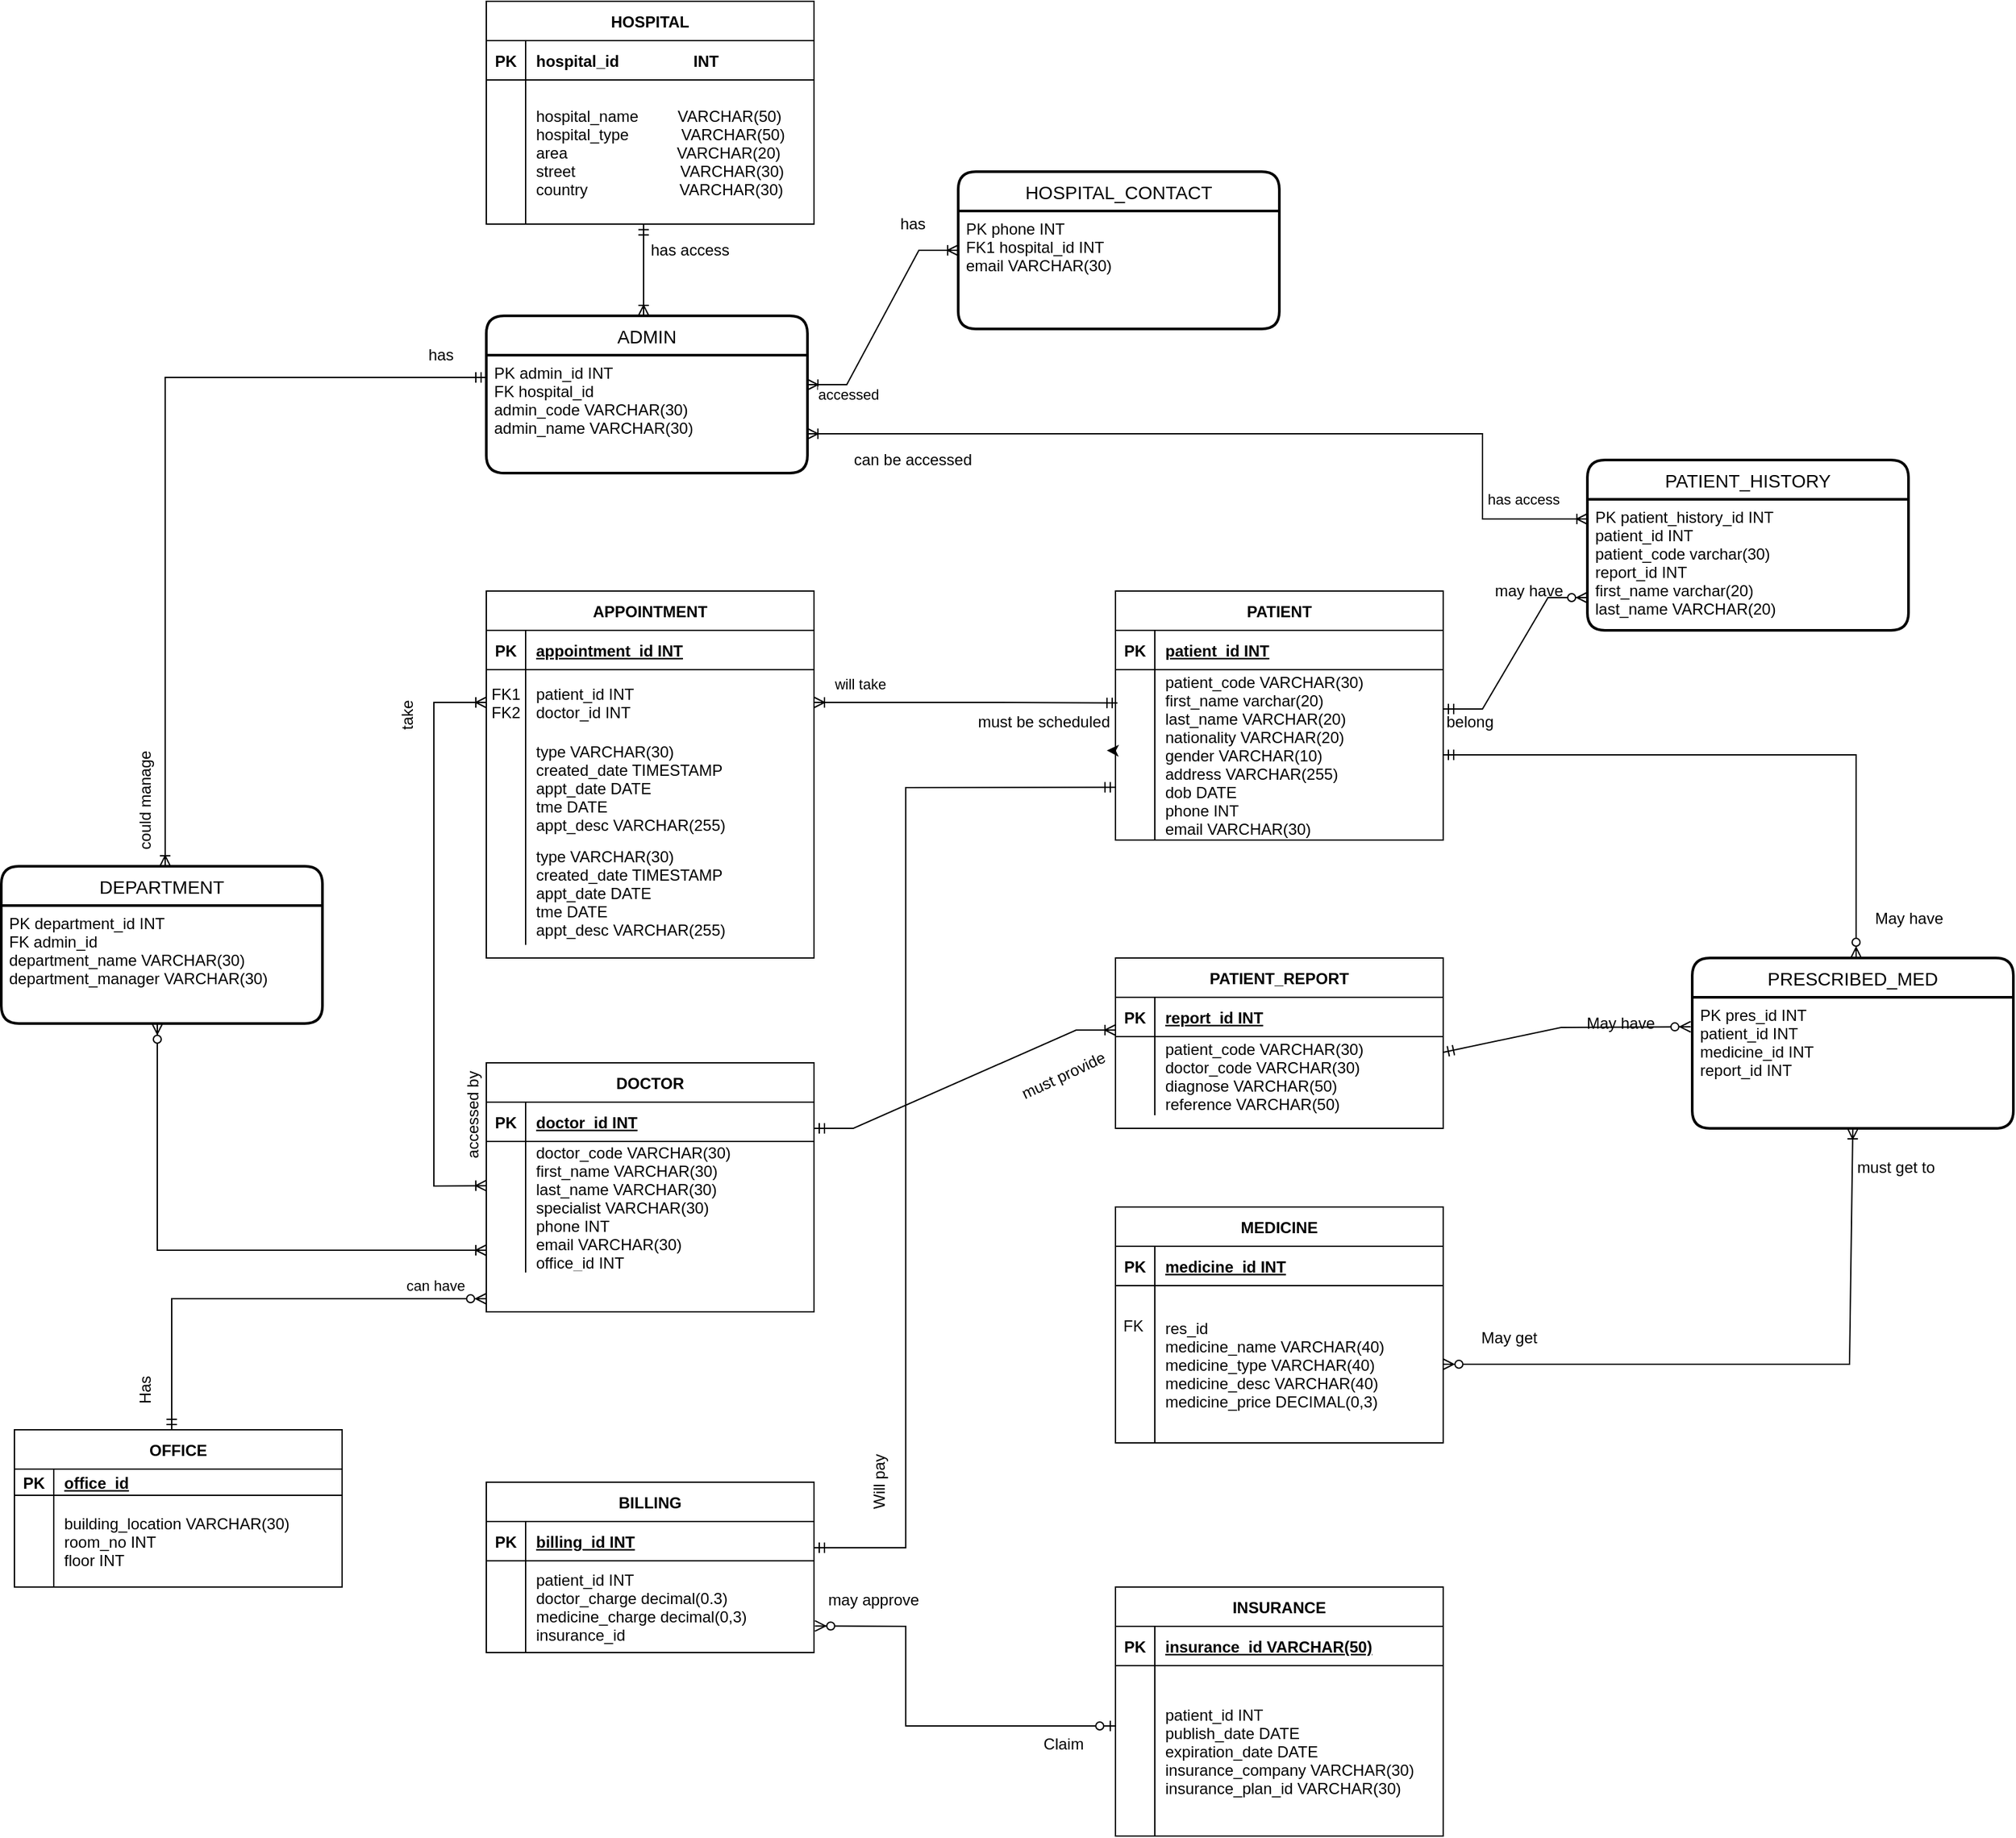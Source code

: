 <mxfile version="16.6.2" type="device"><diagram id="R2lEEEUBdFMjLlhIrx00" name="Page-1"><mxGraphModel dx="1796" dy="1746" grid="1" gridSize="10" guides="1" tooltips="1" connect="1" arrows="1" fold="1" page="1" pageScale="1" pageWidth="850" pageHeight="1100" math="0" shadow="0" extFonts="Permanent Marker^https://fonts.googleapis.com/css?family=Permanent+Marker"><root><mxCell id="0"/><mxCell id="1" parent="0"/><mxCell id="C-vyLk0tnHw3VtMMgP7b-13" value="APPOINTMENT" style="shape=table;startSize=30;container=1;collapsible=1;childLayout=tableLayout;fixedRows=1;rowLines=0;fontStyle=1;align=center;resizeLast=1;" parent="1" vertex="1"><mxGeometry y="280" width="250" height="280" as="geometry"/></mxCell><mxCell id="C-vyLk0tnHw3VtMMgP7b-14" value="" style="shape=partialRectangle;collapsible=0;dropTarget=0;pointerEvents=0;fillColor=none;points=[[0,0.5],[1,0.5]];portConstraint=eastwest;top=0;left=0;right=0;bottom=1;" parent="C-vyLk0tnHw3VtMMgP7b-13" vertex="1"><mxGeometry y="30" width="250" height="30" as="geometry"/></mxCell><mxCell id="C-vyLk0tnHw3VtMMgP7b-15" value="PK" style="shape=partialRectangle;overflow=hidden;connectable=0;fillColor=none;top=0;left=0;bottom=0;right=0;fontStyle=1;" parent="C-vyLk0tnHw3VtMMgP7b-14" vertex="1"><mxGeometry width="30" height="30" as="geometry"><mxRectangle width="30" height="30" as="alternateBounds"/></mxGeometry></mxCell><mxCell id="C-vyLk0tnHw3VtMMgP7b-16" value="appointment_id INT" style="shape=partialRectangle;overflow=hidden;connectable=0;fillColor=none;top=0;left=0;bottom=0;right=0;align=left;spacingLeft=6;fontStyle=5;" parent="C-vyLk0tnHw3VtMMgP7b-14" vertex="1"><mxGeometry x="30" width="220" height="30" as="geometry"><mxRectangle width="220" height="30" as="alternateBounds"/></mxGeometry></mxCell><mxCell id="C-vyLk0tnHw3VtMMgP7b-17" value="" style="shape=partialRectangle;collapsible=0;dropTarget=0;pointerEvents=0;fillColor=none;points=[[0,0.5],[1,0.5]];portConstraint=eastwest;top=0;left=0;right=0;bottom=0;" parent="C-vyLk0tnHw3VtMMgP7b-13" vertex="1"><mxGeometry y="60" width="250" height="50" as="geometry"/></mxCell><mxCell id="C-vyLk0tnHw3VtMMgP7b-18" value="FK1&#10;FK2" style="shape=partialRectangle;overflow=hidden;connectable=0;fillColor=none;top=0;left=0;bottom=0;right=0;" parent="C-vyLk0tnHw3VtMMgP7b-17" vertex="1"><mxGeometry width="30" height="50" as="geometry"><mxRectangle width="30" height="50" as="alternateBounds"/></mxGeometry></mxCell><mxCell id="C-vyLk0tnHw3VtMMgP7b-19" value="patient_id INT&#10;doctor_id INT" style="shape=partialRectangle;overflow=hidden;connectable=0;fillColor=none;top=0;left=0;bottom=0;right=0;align=left;spacingLeft=6;" parent="C-vyLk0tnHw3VtMMgP7b-17" vertex="1"><mxGeometry x="30" width="220" height="50" as="geometry"><mxRectangle width="220" height="50" as="alternateBounds"/></mxGeometry></mxCell><mxCell id="HXimytTejtIpYlE1Ypdi-77" value="" style="shape=partialRectangle;collapsible=0;dropTarget=0;pointerEvents=0;fillColor=none;points=[[0,0.5],[1,0.5]];portConstraint=eastwest;top=0;left=0;right=0;bottom=0;" parent="C-vyLk0tnHw3VtMMgP7b-13" vertex="1"><mxGeometry y="110" width="250" height="80" as="geometry"/></mxCell><mxCell id="HXimytTejtIpYlE1Ypdi-78" value="" style="shape=partialRectangle;overflow=hidden;connectable=0;fillColor=none;top=0;left=0;bottom=0;right=0;" parent="HXimytTejtIpYlE1Ypdi-77" vertex="1"><mxGeometry width="30" height="80" as="geometry"><mxRectangle width="30" height="80" as="alternateBounds"/></mxGeometry></mxCell><mxCell id="HXimytTejtIpYlE1Ypdi-79" value="type VARCHAR(30)&#10;created_date TIMESTAMP&#10;appt_date DATE&#10;tme DATE&#10;appt_desc VARCHAR(255)" style="shape=partialRectangle;overflow=hidden;connectable=0;fillColor=none;top=0;left=0;bottom=0;right=0;align=left;spacingLeft=6;" parent="HXimytTejtIpYlE1Ypdi-77" vertex="1"><mxGeometry x="30" width="220" height="80" as="geometry"><mxRectangle width="220" height="80" as="alternateBounds"/></mxGeometry></mxCell><mxCell id="C-vyLk0tnHw3VtMMgP7b-20" value="" style="shape=partialRectangle;collapsible=0;dropTarget=0;pointerEvents=0;fillColor=none;points=[[0,0.5],[1,0.5]];portConstraint=eastwest;top=0;left=0;right=0;bottom=0;" parent="C-vyLk0tnHw3VtMMgP7b-13" vertex="1"><mxGeometry y="190" width="250" height="80" as="geometry"/></mxCell><mxCell id="C-vyLk0tnHw3VtMMgP7b-21" value="" style="shape=partialRectangle;overflow=hidden;connectable=0;fillColor=none;top=0;left=0;bottom=0;right=0;" parent="C-vyLk0tnHw3VtMMgP7b-20" vertex="1"><mxGeometry width="30" height="80" as="geometry"><mxRectangle width="30" height="80" as="alternateBounds"/></mxGeometry></mxCell><mxCell id="C-vyLk0tnHw3VtMMgP7b-22" value="type VARCHAR(30)&#10;created_date TIMESTAMP&#10;appt_date DATE&#10;tme DATE&#10;appt_desc VARCHAR(255)" style="shape=partialRectangle;overflow=hidden;connectable=0;fillColor=none;top=0;left=0;bottom=0;right=0;align=left;spacingLeft=6;" parent="C-vyLk0tnHw3VtMMgP7b-20" vertex="1"><mxGeometry x="30" width="220" height="80" as="geometry"><mxRectangle width="220" height="80" as="alternateBounds"/></mxGeometry></mxCell><mxCell id="C-vyLk0tnHw3VtMMgP7b-23" value="HOSPITAL" style="shape=table;startSize=30;container=1;collapsible=1;childLayout=tableLayout;fixedRows=1;rowLines=0;fontStyle=1;align=center;resizeLast=1;" parent="1" vertex="1"><mxGeometry y="-170" width="250" height="170" as="geometry"/></mxCell><mxCell id="C-vyLk0tnHw3VtMMgP7b-24" value="" style="shape=partialRectangle;collapsible=0;dropTarget=0;pointerEvents=0;fillColor=none;points=[[0,0.5],[1,0.5]];portConstraint=eastwest;top=0;left=0;right=0;bottom=1;" parent="C-vyLk0tnHw3VtMMgP7b-23" vertex="1"><mxGeometry y="30" width="250" height="30" as="geometry"/></mxCell><mxCell id="C-vyLk0tnHw3VtMMgP7b-25" value="PK" style="shape=partialRectangle;overflow=hidden;connectable=0;fillColor=none;top=0;left=0;bottom=0;right=0;fontStyle=1;" parent="C-vyLk0tnHw3VtMMgP7b-24" vertex="1"><mxGeometry width="30" height="30" as="geometry"><mxRectangle width="30" height="30" as="alternateBounds"/></mxGeometry></mxCell><mxCell id="C-vyLk0tnHw3VtMMgP7b-26" value="hospital_id                 INT " style="shape=partialRectangle;overflow=hidden;connectable=0;fillColor=none;top=0;left=0;bottom=0;right=0;align=left;spacingLeft=6;fontStyle=1;" parent="C-vyLk0tnHw3VtMMgP7b-24" vertex="1"><mxGeometry x="30" width="220" height="30" as="geometry"><mxRectangle width="220" height="30" as="alternateBounds"/></mxGeometry></mxCell><mxCell id="C-vyLk0tnHw3VtMMgP7b-27" value="" style="shape=partialRectangle;collapsible=0;dropTarget=0;pointerEvents=0;fillColor=none;points=[[0,0.5],[1,0.5]];portConstraint=eastwest;top=0;left=0;right=0;bottom=0;" parent="C-vyLk0tnHw3VtMMgP7b-23" vertex="1"><mxGeometry y="60" width="250" height="110" as="geometry"/></mxCell><mxCell id="C-vyLk0tnHw3VtMMgP7b-28" value="" style="shape=partialRectangle;overflow=hidden;connectable=0;fillColor=none;top=0;left=0;bottom=0;right=0;" parent="C-vyLk0tnHw3VtMMgP7b-27" vertex="1"><mxGeometry width="30" height="110" as="geometry"><mxRectangle width="30" height="110" as="alternateBounds"/></mxGeometry></mxCell><mxCell id="C-vyLk0tnHw3VtMMgP7b-29" value="hospital_name         VARCHAR(50)&#10;hospital_type            VARCHAR(50)&#10;area                         VARCHAR(20)&#10;street                        VARCHAR(30)&#10;country                     VARCHAR(30)" style="shape=partialRectangle;overflow=hidden;connectable=0;fillColor=none;top=0;left=0;bottom=0;right=0;align=left;spacingLeft=6;" parent="C-vyLk0tnHw3VtMMgP7b-27" vertex="1"><mxGeometry x="30" width="220" height="110" as="geometry"><mxRectangle width="220" height="110" as="alternateBounds"/></mxGeometry></mxCell><mxCell id="HXimytTejtIpYlE1Ypdi-8" value="DOCTOR" style="shape=table;startSize=30;container=1;collapsible=1;childLayout=tableLayout;fixedRows=1;rowLines=0;fontStyle=1;align=center;resizeLast=1;" parent="1" vertex="1"><mxGeometry y="640" width="250" height="190" as="geometry"/></mxCell><mxCell id="HXimytTejtIpYlE1Ypdi-9" value="" style="shape=partialRectangle;collapsible=0;dropTarget=0;pointerEvents=0;fillColor=none;points=[[0,0.5],[1,0.5]];portConstraint=eastwest;top=0;left=0;right=0;bottom=1;" parent="HXimytTejtIpYlE1Ypdi-8" vertex="1"><mxGeometry y="30" width="250" height="30" as="geometry"/></mxCell><mxCell id="HXimytTejtIpYlE1Ypdi-10" value="PK" style="shape=partialRectangle;overflow=hidden;connectable=0;fillColor=none;top=0;left=0;bottom=0;right=0;fontStyle=1;" parent="HXimytTejtIpYlE1Ypdi-9" vertex="1"><mxGeometry width="30" height="30" as="geometry"><mxRectangle width="30" height="30" as="alternateBounds"/></mxGeometry></mxCell><mxCell id="HXimytTejtIpYlE1Ypdi-11" value="doctor_id INT" style="shape=partialRectangle;overflow=hidden;connectable=0;fillColor=none;top=0;left=0;bottom=0;right=0;align=left;spacingLeft=6;fontStyle=5;" parent="HXimytTejtIpYlE1Ypdi-9" vertex="1"><mxGeometry x="30" width="220" height="30" as="geometry"><mxRectangle width="220" height="30" as="alternateBounds"/></mxGeometry></mxCell><mxCell id="HXimytTejtIpYlE1Ypdi-12" value="" style="shape=partialRectangle;collapsible=0;dropTarget=0;pointerEvents=0;fillColor=none;points=[[0,0.5],[1,0.5]];portConstraint=eastwest;top=0;left=0;right=0;bottom=0;" parent="HXimytTejtIpYlE1Ypdi-8" vertex="1"><mxGeometry y="60" width="250" height="100" as="geometry"/></mxCell><mxCell id="HXimytTejtIpYlE1Ypdi-13" value="" style="shape=partialRectangle;overflow=hidden;connectable=0;fillColor=none;top=0;left=0;bottom=0;right=0;" parent="HXimytTejtIpYlE1Ypdi-12" vertex="1"><mxGeometry width="30" height="100" as="geometry"><mxRectangle width="30" height="100" as="alternateBounds"/></mxGeometry></mxCell><mxCell id="HXimytTejtIpYlE1Ypdi-14" value="doctor_code VARCHAR(30)&#10;first_name VARCHAR(30)&#10;last_name VARCHAR(30)&#10;specialist VARCHAR(30)&#10;phone INT&#10;email VARCHAR(30)&#10;office_id INT" style="shape=partialRectangle;overflow=hidden;connectable=0;fillColor=none;top=0;left=0;bottom=0;right=0;align=left;spacingLeft=6;" parent="HXimytTejtIpYlE1Ypdi-12" vertex="1"><mxGeometry x="30" width="220" height="100" as="geometry"><mxRectangle width="220" height="100" as="alternateBounds"/></mxGeometry></mxCell><mxCell id="HXimytTejtIpYlE1Ypdi-15" value="PATIENT" style="shape=table;startSize=30;container=1;collapsible=1;childLayout=tableLayout;fixedRows=1;rowLines=0;fontStyle=1;align=center;resizeLast=1;" parent="1" vertex="1"><mxGeometry x="480" y="280" width="250" height="190" as="geometry"/></mxCell><mxCell id="HXimytTejtIpYlE1Ypdi-16" value="" style="shape=partialRectangle;collapsible=0;dropTarget=0;pointerEvents=0;fillColor=none;points=[[0,0.5],[1,0.5]];portConstraint=eastwest;top=0;left=0;right=0;bottom=1;" parent="HXimytTejtIpYlE1Ypdi-15" vertex="1"><mxGeometry y="30" width="250" height="30" as="geometry"/></mxCell><mxCell id="HXimytTejtIpYlE1Ypdi-17" value="PK" style="shape=partialRectangle;overflow=hidden;connectable=0;fillColor=none;top=0;left=0;bottom=0;right=0;fontStyle=1;" parent="HXimytTejtIpYlE1Ypdi-16" vertex="1"><mxGeometry width="30" height="30" as="geometry"><mxRectangle width="30" height="30" as="alternateBounds"/></mxGeometry></mxCell><mxCell id="HXimytTejtIpYlE1Ypdi-18" value="patient_id INT" style="shape=partialRectangle;overflow=hidden;connectable=0;fillColor=none;top=0;left=0;bottom=0;right=0;align=left;spacingLeft=6;fontStyle=5;" parent="HXimytTejtIpYlE1Ypdi-16" vertex="1"><mxGeometry x="30" width="220" height="30" as="geometry"><mxRectangle width="220" height="30" as="alternateBounds"/></mxGeometry></mxCell><mxCell id="HXimytTejtIpYlE1Ypdi-19" value="" style="shape=partialRectangle;collapsible=0;dropTarget=0;pointerEvents=0;fillColor=none;points=[[0,0.5],[1,0.5]];portConstraint=eastwest;top=0;left=0;right=0;bottom=0;" parent="HXimytTejtIpYlE1Ypdi-15" vertex="1"><mxGeometry y="60" width="250" height="130" as="geometry"/></mxCell><mxCell id="HXimytTejtIpYlE1Ypdi-20" value="" style="shape=partialRectangle;overflow=hidden;connectable=0;fillColor=none;top=0;left=0;bottom=0;right=0;" parent="HXimytTejtIpYlE1Ypdi-19" vertex="1"><mxGeometry width="30" height="130" as="geometry"><mxRectangle width="30" height="130" as="alternateBounds"/></mxGeometry></mxCell><mxCell id="HXimytTejtIpYlE1Ypdi-21" value="patient_code VARCHAR(30)&#10;first_name varchar(20)&#10;last_name VARCHAR(20)&#10;nationality VARCHAR(20)&#10;gender VARCHAR(10)&#10;address VARCHAR(255)&#10;dob DATE&#10;phone INT&#10;email VARCHAR(30)" style="shape=partialRectangle;overflow=hidden;connectable=0;fillColor=none;top=0;left=0;bottom=0;right=0;align=left;spacingLeft=6;" parent="HXimytTejtIpYlE1Ypdi-19" vertex="1"><mxGeometry x="30" width="220" height="130" as="geometry"><mxRectangle width="220" height="130" as="alternateBounds"/></mxGeometry></mxCell><mxCell id="HXimytTejtIpYlE1Ypdi-22" value="PATIENT_REPORT" style="shape=table;startSize=30;container=1;collapsible=1;childLayout=tableLayout;fixedRows=1;rowLines=0;fontStyle=1;align=center;resizeLast=1;" parent="1" vertex="1"><mxGeometry x="480" y="560" width="250" height="130" as="geometry"/></mxCell><mxCell id="HXimytTejtIpYlE1Ypdi-23" value="" style="shape=partialRectangle;collapsible=0;dropTarget=0;pointerEvents=0;fillColor=none;points=[[0,0.5],[1,0.5]];portConstraint=eastwest;top=0;left=0;right=0;bottom=1;" parent="HXimytTejtIpYlE1Ypdi-22" vertex="1"><mxGeometry y="30" width="250" height="30" as="geometry"/></mxCell><mxCell id="HXimytTejtIpYlE1Ypdi-24" value="PK" style="shape=partialRectangle;overflow=hidden;connectable=0;fillColor=none;top=0;left=0;bottom=0;right=0;fontStyle=1;" parent="HXimytTejtIpYlE1Ypdi-23" vertex="1"><mxGeometry width="30" height="30" as="geometry"><mxRectangle width="30" height="30" as="alternateBounds"/></mxGeometry></mxCell><mxCell id="HXimytTejtIpYlE1Ypdi-25" value="report_id INT" style="shape=partialRectangle;overflow=hidden;connectable=0;fillColor=none;top=0;left=0;bottom=0;right=0;align=left;spacingLeft=6;fontStyle=5;" parent="HXimytTejtIpYlE1Ypdi-23" vertex="1"><mxGeometry x="30" width="220" height="30" as="geometry"><mxRectangle width="220" height="30" as="alternateBounds"/></mxGeometry></mxCell><mxCell id="HXimytTejtIpYlE1Ypdi-26" value="" style="shape=partialRectangle;collapsible=0;dropTarget=0;pointerEvents=0;fillColor=none;points=[[0,0.5],[1,0.5]];portConstraint=eastwest;top=0;left=0;right=0;bottom=0;" parent="HXimytTejtIpYlE1Ypdi-22" vertex="1"><mxGeometry y="60" width="250" height="60" as="geometry"/></mxCell><mxCell id="HXimytTejtIpYlE1Ypdi-27" value="" style="shape=partialRectangle;overflow=hidden;connectable=0;fillColor=none;top=0;left=0;bottom=0;right=0;" parent="HXimytTejtIpYlE1Ypdi-26" vertex="1"><mxGeometry width="30" height="60" as="geometry"><mxRectangle width="30" height="60" as="alternateBounds"/></mxGeometry></mxCell><mxCell id="HXimytTejtIpYlE1Ypdi-28" value="patient_code VARCHAR(30)&#10;doctor_code VARCHAR(30)&#10;diagnose VARCHAR(50)&#10;reference VARCHAR(50)" style="shape=partialRectangle;overflow=hidden;connectable=0;fillColor=none;top=0;left=0;bottom=0;right=0;align=left;spacingLeft=6;" parent="HXimytTejtIpYlE1Ypdi-26" vertex="1"><mxGeometry x="30" width="220" height="60" as="geometry"><mxRectangle width="220" height="60" as="alternateBounds"/></mxGeometry></mxCell><mxCell id="HXimytTejtIpYlE1Ypdi-29" value="MEDICINE" style="shape=table;startSize=30;container=1;collapsible=1;childLayout=tableLayout;fixedRows=1;rowLines=0;fontStyle=1;align=center;resizeLast=1;" parent="1" vertex="1"><mxGeometry x="480" y="750" width="250" height="180" as="geometry"/></mxCell><mxCell id="HXimytTejtIpYlE1Ypdi-30" value="" style="shape=partialRectangle;collapsible=0;dropTarget=0;pointerEvents=0;fillColor=none;points=[[0,0.5],[1,0.5]];portConstraint=eastwest;top=0;left=0;right=0;bottom=1;" parent="HXimytTejtIpYlE1Ypdi-29" vertex="1"><mxGeometry y="30" width="250" height="30" as="geometry"/></mxCell><mxCell id="HXimytTejtIpYlE1Ypdi-31" value="PK" style="shape=partialRectangle;overflow=hidden;connectable=0;fillColor=none;top=0;left=0;bottom=0;right=0;fontStyle=1;" parent="HXimytTejtIpYlE1Ypdi-30" vertex="1"><mxGeometry width="30" height="30" as="geometry"><mxRectangle width="30" height="30" as="alternateBounds"/></mxGeometry></mxCell><mxCell id="HXimytTejtIpYlE1Ypdi-32" value="medicine_id INT" style="shape=partialRectangle;overflow=hidden;connectable=0;fillColor=none;top=0;left=0;bottom=0;right=0;align=left;spacingLeft=6;fontStyle=5;" parent="HXimytTejtIpYlE1Ypdi-30" vertex="1"><mxGeometry x="30" width="220" height="30" as="geometry"><mxRectangle width="220" height="30" as="alternateBounds"/></mxGeometry></mxCell><mxCell id="HXimytTejtIpYlE1Ypdi-33" value="" style="shape=partialRectangle;collapsible=0;dropTarget=0;pointerEvents=0;fillColor=none;points=[[0,0.5],[1,0.5]];portConstraint=eastwest;top=0;left=0;right=0;bottom=0;" parent="HXimytTejtIpYlE1Ypdi-29" vertex="1"><mxGeometry y="60" width="250" height="120" as="geometry"/></mxCell><mxCell id="HXimytTejtIpYlE1Ypdi-34" value="" style="shape=partialRectangle;overflow=hidden;connectable=0;fillColor=none;top=0;left=0;bottom=0;right=0;" parent="HXimytTejtIpYlE1Ypdi-33" vertex="1"><mxGeometry width="30" height="120" as="geometry"><mxRectangle width="30" height="120" as="alternateBounds"/></mxGeometry></mxCell><mxCell id="HXimytTejtIpYlE1Ypdi-35" value="res_id&#10;medicine_name VARCHAR(40)&#10;medicine_type VARCHAR(40)&#10;medicine_desc VARCHAR(40)&#10;medicine_price DECIMAL(0,3)" style="shape=partialRectangle;overflow=hidden;connectable=0;fillColor=none;top=0;left=0;bottom=0;right=0;align=left;spacingLeft=6;" parent="HXimytTejtIpYlE1Ypdi-33" vertex="1"><mxGeometry x="30" width="220" height="120" as="geometry"><mxRectangle width="220" height="120" as="alternateBounds"/></mxGeometry></mxCell><mxCell id="HXimytTejtIpYlE1Ypdi-36" value="BILLING" style="shape=table;startSize=30;container=1;collapsible=1;childLayout=tableLayout;fixedRows=1;rowLines=0;fontStyle=1;align=center;resizeLast=1;" parent="1" vertex="1"><mxGeometry y="960" width="250" height="130" as="geometry"/></mxCell><mxCell id="HXimytTejtIpYlE1Ypdi-37" value="" style="shape=partialRectangle;collapsible=0;dropTarget=0;pointerEvents=0;fillColor=none;points=[[0,0.5],[1,0.5]];portConstraint=eastwest;top=0;left=0;right=0;bottom=1;" parent="HXimytTejtIpYlE1Ypdi-36" vertex="1"><mxGeometry y="30" width="250" height="30" as="geometry"/></mxCell><mxCell id="HXimytTejtIpYlE1Ypdi-38" value="PK" style="shape=partialRectangle;overflow=hidden;connectable=0;fillColor=none;top=0;left=0;bottom=0;right=0;fontStyle=1;" parent="HXimytTejtIpYlE1Ypdi-37" vertex="1"><mxGeometry width="30" height="30" as="geometry"><mxRectangle width="30" height="30" as="alternateBounds"/></mxGeometry></mxCell><mxCell id="HXimytTejtIpYlE1Ypdi-39" value="billing_id INT" style="shape=partialRectangle;overflow=hidden;connectable=0;fillColor=none;top=0;left=0;bottom=0;right=0;align=left;spacingLeft=6;fontStyle=5;" parent="HXimytTejtIpYlE1Ypdi-37" vertex="1"><mxGeometry x="30" width="220" height="30" as="geometry"><mxRectangle width="220" height="30" as="alternateBounds"/></mxGeometry></mxCell><mxCell id="HXimytTejtIpYlE1Ypdi-40" value="" style="shape=partialRectangle;collapsible=0;dropTarget=0;pointerEvents=0;fillColor=none;points=[[0,0.5],[1,0.5]];portConstraint=eastwest;top=0;left=0;right=0;bottom=0;" parent="HXimytTejtIpYlE1Ypdi-36" vertex="1"><mxGeometry y="60" width="250" height="70" as="geometry"/></mxCell><mxCell id="HXimytTejtIpYlE1Ypdi-41" value="" style="shape=partialRectangle;overflow=hidden;connectable=0;fillColor=none;top=0;left=0;bottom=0;right=0;" parent="HXimytTejtIpYlE1Ypdi-40" vertex="1"><mxGeometry width="30" height="70" as="geometry"><mxRectangle width="30" height="70" as="alternateBounds"/></mxGeometry></mxCell><mxCell id="HXimytTejtIpYlE1Ypdi-42" value="patient_id INT&#10;doctor_charge decimal(0.3)&#10;medicine_charge decimal(0,3)&#10;insurance_id" style="shape=partialRectangle;overflow=hidden;connectable=0;fillColor=none;top=0;left=0;bottom=0;right=0;align=left;spacingLeft=6;" parent="HXimytTejtIpYlE1Ypdi-40" vertex="1"><mxGeometry x="30" width="220" height="70" as="geometry"><mxRectangle width="220" height="70" as="alternateBounds"/></mxGeometry></mxCell><mxCell id="HXimytTejtIpYlE1Ypdi-51" value="OFFICE" style="shape=table;startSize=30;container=1;collapsible=1;childLayout=tableLayout;fixedRows=1;rowLines=0;fontStyle=1;align=center;resizeLast=1;" parent="1" vertex="1"><mxGeometry x="-360" y="920" width="250" height="120" as="geometry"/></mxCell><mxCell id="HXimytTejtIpYlE1Ypdi-52" value="" style="shape=partialRectangle;collapsible=0;dropTarget=0;pointerEvents=0;fillColor=none;points=[[0,0.5],[1,0.5]];portConstraint=eastwest;top=0;left=0;right=0;bottom=1;" parent="HXimytTejtIpYlE1Ypdi-51" vertex="1"><mxGeometry y="30" width="250" height="20" as="geometry"/></mxCell><mxCell id="HXimytTejtIpYlE1Ypdi-53" value="PK" style="shape=partialRectangle;overflow=hidden;connectable=0;fillColor=none;top=0;left=0;bottom=0;right=0;fontStyle=1;" parent="HXimytTejtIpYlE1Ypdi-52" vertex="1"><mxGeometry width="30" height="20" as="geometry"><mxRectangle width="30" height="20" as="alternateBounds"/></mxGeometry></mxCell><mxCell id="HXimytTejtIpYlE1Ypdi-54" value="office_id" style="shape=partialRectangle;overflow=hidden;connectable=0;fillColor=none;top=0;left=0;bottom=0;right=0;align=left;spacingLeft=6;fontStyle=5;" parent="HXimytTejtIpYlE1Ypdi-52" vertex="1"><mxGeometry x="30" width="220" height="20" as="geometry"><mxRectangle width="220" height="20" as="alternateBounds"/></mxGeometry></mxCell><mxCell id="HXimytTejtIpYlE1Ypdi-55" value="" style="shape=partialRectangle;collapsible=0;dropTarget=0;pointerEvents=0;fillColor=none;points=[[0,0.5],[1,0.5]];portConstraint=eastwest;top=0;left=0;right=0;bottom=0;" parent="HXimytTejtIpYlE1Ypdi-51" vertex="1"><mxGeometry y="50" width="250" height="70" as="geometry"/></mxCell><mxCell id="HXimytTejtIpYlE1Ypdi-56" value="" style="shape=partialRectangle;overflow=hidden;connectable=0;fillColor=none;top=0;left=0;bottom=0;right=0;" parent="HXimytTejtIpYlE1Ypdi-55" vertex="1"><mxGeometry width="30" height="70" as="geometry"><mxRectangle width="30" height="70" as="alternateBounds"/></mxGeometry></mxCell><mxCell id="HXimytTejtIpYlE1Ypdi-57" value="building_location VARCHAR(30)&#10;room_no INT&#10;floor INT" style="shape=partialRectangle;overflow=hidden;connectable=0;fillColor=none;top=0;left=0;bottom=0;right=0;align=left;spacingLeft=6;" parent="HXimytTejtIpYlE1Ypdi-55" vertex="1"><mxGeometry x="30" width="220" height="70" as="geometry"><mxRectangle width="220" height="70" as="alternateBounds"/></mxGeometry></mxCell><mxCell id="HXimytTejtIpYlE1Ypdi-58" value="INSURANCE" style="shape=table;startSize=30;container=1;collapsible=1;childLayout=tableLayout;fixedRows=1;rowLines=0;fontStyle=1;align=center;resizeLast=1;" parent="1" vertex="1"><mxGeometry x="480" y="1040" width="250" height="190" as="geometry"/></mxCell><mxCell id="HXimytTejtIpYlE1Ypdi-59" value="" style="shape=partialRectangle;collapsible=0;dropTarget=0;pointerEvents=0;fillColor=none;points=[[0,0.5],[1,0.5]];portConstraint=eastwest;top=0;left=0;right=0;bottom=1;" parent="HXimytTejtIpYlE1Ypdi-58" vertex="1"><mxGeometry y="30" width="250" height="30" as="geometry"/></mxCell><mxCell id="HXimytTejtIpYlE1Ypdi-60" value="PK" style="shape=partialRectangle;overflow=hidden;connectable=0;fillColor=none;top=0;left=0;bottom=0;right=0;fontStyle=1;" parent="HXimytTejtIpYlE1Ypdi-59" vertex="1"><mxGeometry width="30" height="30" as="geometry"><mxRectangle width="30" height="30" as="alternateBounds"/></mxGeometry></mxCell><mxCell id="HXimytTejtIpYlE1Ypdi-61" value="insurance_id VARCHAR(50)" style="shape=partialRectangle;overflow=hidden;connectable=0;fillColor=none;top=0;left=0;bottom=0;right=0;align=left;spacingLeft=6;fontStyle=5;" parent="HXimytTejtIpYlE1Ypdi-59" vertex="1"><mxGeometry x="30" width="220" height="30" as="geometry"><mxRectangle width="220" height="30" as="alternateBounds"/></mxGeometry></mxCell><mxCell id="HXimytTejtIpYlE1Ypdi-62" value="" style="shape=partialRectangle;collapsible=0;dropTarget=0;pointerEvents=0;fillColor=none;points=[[0,0.5],[1,0.5]];portConstraint=eastwest;top=0;left=0;right=0;bottom=0;" parent="HXimytTejtIpYlE1Ypdi-58" vertex="1"><mxGeometry y="60" width="250" height="130" as="geometry"/></mxCell><mxCell id="HXimytTejtIpYlE1Ypdi-63" value="" style="shape=partialRectangle;overflow=hidden;connectable=0;fillColor=none;top=0;left=0;bottom=0;right=0;" parent="HXimytTejtIpYlE1Ypdi-62" vertex="1"><mxGeometry width="30" height="130" as="geometry"><mxRectangle width="30" height="130" as="alternateBounds"/></mxGeometry></mxCell><mxCell id="HXimytTejtIpYlE1Ypdi-64" value="patient_id INT&#10;publish_date DATE&#10;expiration_date DATE&#10;insurance_company VARCHAR(30)&#10;insurance_plan_id VARCHAR(30)" style="shape=partialRectangle;overflow=hidden;connectable=0;fillColor=none;top=0;left=0;bottom=0;right=0;align=left;spacingLeft=6;" parent="HXimytTejtIpYlE1Ypdi-62" vertex="1"><mxGeometry x="30" width="220" height="130" as="geometry"><mxRectangle width="220" height="130" as="alternateBounds"/></mxGeometry></mxCell><mxCell id="HXimytTejtIpYlE1Ypdi-74" value="" style="fontSize=12;html=1;endArrow=ERoneToMany;startArrow=ERmandOne;rounded=0;entryX=1;entryY=0.5;entryDx=0;entryDy=0;exitX=0.006;exitY=0.195;exitDx=0;exitDy=0;exitPerimeter=0;" parent="1" source="HXimytTejtIpYlE1Ypdi-19" target="C-vyLk0tnHw3VtMMgP7b-17" edge="1"><mxGeometry width="100" height="100" relative="1" as="geometry"><mxPoint x="460" y="500" as="sourcePoint"/><mxPoint x="630" y="480" as="targetPoint"/><Array as="points"><mxPoint x="390" y="365"/></Array></mxGeometry></mxCell><mxCell id="HXimytTejtIpYlE1Ypdi-133" value="will take" style="edgeLabel;html=1;align=center;verticalAlign=middle;resizable=0;points=[];" parent="HXimytTejtIpYlE1Ypdi-74" vertex="1" connectable="0"><mxGeometry x="0.689" y="-14" relative="1" as="geometry"><mxPoint x="-1" as="offset"/></mxGeometry></mxCell><mxCell id="HXimytTejtIpYlE1Ypdi-82" value="" style="edgeStyle=entityRelationEdgeStyle;fontSize=12;html=1;endArrow=ERoneToMany;startArrow=ERmandOne;rounded=0;" parent="1" edge="1"><mxGeometry width="100" height="100" relative="1" as="geometry"><mxPoint x="250" y="690" as="sourcePoint"/><mxPoint x="480" y="615" as="targetPoint"/></mxGeometry></mxCell><mxCell id="HXimytTejtIpYlE1Ypdi-83" value="" style="fontSize=12;html=1;endArrow=ERoneToMany;startArrow=ERmandOne;rounded=0;" parent="1" edge="1"><mxGeometry width="100" height="100" relative="1" as="geometry"><mxPoint y="117" as="sourcePoint"/><mxPoint x="-245" y="490" as="targetPoint"/><Array as="points"><mxPoint x="-245" y="117"/></Array></mxGeometry></mxCell><mxCell id="HXimytTejtIpYlE1Ypdi-84" value="" style="fontSize=12;html=1;endArrow=ERoneToMany;startArrow=ERzeroToMany;rounded=0;" parent="1" edge="1"><mxGeometry width="100" height="100" relative="1" as="geometry"><mxPoint x="-251" y="610" as="sourcePoint"/><mxPoint y="783" as="targetPoint"/><Array as="points"><mxPoint x="-251" y="783"/></Array></mxGeometry></mxCell><mxCell id="HXimytTejtIpYlE1Ypdi-85" value="" style="fontSize=12;html=1;endArrow=ERzeroToMany;startArrow=ERmandOne;rounded=0;exitX=1;exitY=0.5;exitDx=0;exitDy=0;entryX=0.5;entryY=0;entryDx=0;entryDy=0;" parent="1" source="HXimytTejtIpYlE1Ypdi-19" edge="1"><mxGeometry width="100" height="100" relative="1" as="geometry"><mxPoint x="670" y="690" as="sourcePoint"/><mxPoint x="1045.0" y="560" as="targetPoint"/><Array as="points"><mxPoint x="1045" y="405"/></Array></mxGeometry></mxCell><mxCell id="HXimytTejtIpYlE1Ypdi-86" value="DEPARTMENT" style="swimlane;childLayout=stackLayout;horizontal=1;startSize=30;horizontalStack=0;rounded=1;fontSize=14;fontStyle=0;strokeWidth=2;resizeParent=0;resizeLast=1;shadow=0;dashed=0;align=center;" parent="1" vertex="1"><mxGeometry x="-370" y="490" width="245" height="120" as="geometry"/></mxCell><mxCell id="HXimytTejtIpYlE1Ypdi-87" value="PK department_id INT&#10;FK admin_id&#10;department_name VARCHAR(30)&#10;department_manager VARCHAR(30)" style="align=left;strokeColor=none;fillColor=none;spacingLeft=4;fontSize=12;verticalAlign=top;resizable=0;rotatable=0;part=1;fontStyle=0" parent="HXimytTejtIpYlE1Ypdi-86" vertex="1"><mxGeometry y="30" width="245" height="90" as="geometry"/></mxCell><mxCell id="HXimytTejtIpYlE1Ypdi-89" value="" style="fontSize=12;html=1;endArrow=ERzeroToMany;startArrow=ERmandOne;rounded=0;exitX=1;exitY=0.2;exitDx=0;exitDy=0;exitPerimeter=0;entryX=-0.005;entryY=0.125;entryDx=0;entryDy=0;entryPerimeter=0;" parent="1" source="HXimytTejtIpYlE1Ypdi-26" edge="1"><mxGeometry width="100" height="100" relative="1" as="geometry"><mxPoint x="730" y="610" as="sourcePoint"/><mxPoint x="918.75" y="612.5" as="targetPoint"/><Array as="points"><mxPoint x="820" y="613"/></Array></mxGeometry></mxCell><mxCell id="HXimytTejtIpYlE1Ypdi-91" value="" style="fontSize=12;html=1;endArrow=ERzeroToMany;startArrow=ERzeroToOne;rounded=0;entryX=1.003;entryY=0.71;entryDx=0;entryDy=0;entryPerimeter=0;" parent="1" target="HXimytTejtIpYlE1Ypdi-40" edge="1"><mxGeometry width="100" height="100" relative="1" as="geometry"><mxPoint x="480" y="1146" as="sourcePoint"/><mxPoint x="250" y="1055" as="targetPoint"/><Array as="points"><mxPoint x="320" y="1146"/><mxPoint x="320" y="1070"/></Array></mxGeometry></mxCell><mxCell id="HXimytTejtIpYlE1Ypdi-92" value="" style="fontSize=12;html=1;endArrow=ERzeroToMany;startArrow=ERmandOne;rounded=0;" parent="1" edge="1"><mxGeometry width="100" height="100" relative="1" as="geometry"><mxPoint x="-240" y="920" as="sourcePoint"/><mxPoint y="820" as="targetPoint"/><Array as="points"><mxPoint x="-240" y="820"/></Array></mxGeometry></mxCell><mxCell id="HXimytTejtIpYlE1Ypdi-148" value="can have" style="edgeLabel;html=1;align=center;verticalAlign=middle;resizable=0;points=[];" parent="HXimytTejtIpYlE1Ypdi-92" vertex="1" connectable="0"><mxGeometry x="0.61" y="13" relative="1" as="geometry"><mxPoint x="27" y="3" as="offset"/></mxGeometry></mxCell><mxCell id="HXimytTejtIpYlE1Ypdi-107" value="" style="fontSize=12;html=1;endArrow=ERoneToMany;startArrow=ERmandOne;rounded=0;exitX=0.48;exitY=1.002;exitDx=0;exitDy=0;exitPerimeter=0;" parent="1" source="C-vyLk0tnHw3VtMMgP7b-27" edge="1"><mxGeometry width="100" height="100" relative="1" as="geometry"><mxPoint x="240" y="190" as="sourcePoint"/><mxPoint x="120" y="70" as="targetPoint"/></mxGeometry></mxCell><mxCell id="HXimytTejtIpYlE1Ypdi-109" value="" style="edgeStyle=entityRelationEdgeStyle;fontSize=12;html=1;endArrow=ERoneToMany;startArrow=ERoneToMany;rounded=0;exitX=1;exitY=0.25;exitDx=0;exitDy=0;" parent="1" source="HXimytTejtIpYlE1Ypdi-113" edge="1"><mxGeometry width="100" height="100" relative="1" as="geometry"><mxPoint x="250" y="120" as="sourcePoint"/><mxPoint x="360" y="20" as="targetPoint"/></mxGeometry></mxCell><mxCell id="HXimytTejtIpYlE1Ypdi-117" value="accessed" style="edgeLabel;html=1;align=center;verticalAlign=middle;resizable=0;points=[];" parent="HXimytTejtIpYlE1Ypdi-109" vertex="1" connectable="0"><mxGeometry x="0.441" y="-13" relative="1" as="geometry"><mxPoint x="-57" y="87" as="offset"/></mxGeometry></mxCell><mxCell id="HXimytTejtIpYlE1Ypdi-111" value="" style="fontSize=12;html=1;endArrow=ERoneToMany;startArrow=ERoneToMany;rounded=0;entryX=0;entryY=0.5;entryDx=0;entryDy=0;exitX=1;exitY=0.75;exitDx=0;exitDy=0;" parent="1" source="HXimytTejtIpYlE1Ypdi-112" edge="1"><mxGeometry width="100" height="100" relative="1" as="geometry"><mxPoint x="270" y="150" as="sourcePoint"/><mxPoint x="840" y="225" as="targetPoint"/><Array as="points"><mxPoint x="760" y="160"/><mxPoint x="760" y="225"/></Array></mxGeometry></mxCell><mxCell id="HXimytTejtIpYlE1Ypdi-120" value="has access" style="edgeLabel;html=1;align=center;verticalAlign=middle;resizable=0;points=[];" parent="HXimytTejtIpYlE1Ypdi-111" vertex="1" connectable="0"><mxGeometry x="-0.832" y="11" relative="1" as="geometry"><mxPoint x="490" y="61" as="offset"/></mxGeometry></mxCell><mxCell id="HXimytTejtIpYlE1Ypdi-112" value="ADMIN" style="swimlane;childLayout=stackLayout;horizontal=1;startSize=30;horizontalStack=0;rounded=1;fontSize=14;fontStyle=0;strokeWidth=2;resizeParent=0;resizeLast=1;shadow=0;dashed=0;align=center;" parent="1" vertex="1"><mxGeometry y="70" width="245" height="120" as="geometry"/></mxCell><mxCell id="HXimytTejtIpYlE1Ypdi-113" value="PK admin_id INT&#10;FK hospital_id&#10;admin_code VARCHAR(30)&#10;admin_name VARCHAR(30)" style="align=left;strokeColor=none;fillColor=none;spacingLeft=4;fontSize=12;verticalAlign=top;resizable=0;rotatable=0;part=1;fontStyle=0" parent="HXimytTejtIpYlE1Ypdi-112" vertex="1"><mxGeometry y="30" width="245" height="90" as="geometry"/></mxCell><mxCell id="HXimytTejtIpYlE1Ypdi-115" value="has access" style="text;html=1;align=center;verticalAlign=middle;resizable=0;points=[];autosize=1;strokeColor=none;fillColor=none;" parent="1" vertex="1"><mxGeometry x="115" y="10" width="80" height="20" as="geometry"/></mxCell><mxCell id="HXimytTejtIpYlE1Ypdi-116" value="has" style="text;html=1;align=center;verticalAlign=middle;resizable=0;points=[];autosize=1;strokeColor=none;fillColor=none;" parent="1" vertex="1"><mxGeometry x="310" y="-10" width="30" height="20" as="geometry"/></mxCell><mxCell id="HXimytTejtIpYlE1Ypdi-121" value="can be accessed" style="text;html=1;align=center;verticalAlign=middle;resizable=0;points=[];autosize=1;strokeColor=none;fillColor=none;" parent="1" vertex="1"><mxGeometry x="270" y="170" width="110" height="20" as="geometry"/></mxCell><mxCell id="HXimytTejtIpYlE1Ypdi-127" value="" style="fontSize=12;html=1;endArrow=ERoneToMany;startArrow=ERoneToMany;rounded=0;exitX=0;exitY=0.337;exitDx=0;exitDy=0;exitPerimeter=0;entryX=0;entryY=0.5;entryDx=0;entryDy=0;" parent="1" source="HXimytTejtIpYlE1Ypdi-12" target="C-vyLk0tnHw3VtMMgP7b-17" edge="1"><mxGeometry width="100" height="100" relative="1" as="geometry"><mxPoint x="-142.5" y="240" as="sourcePoint"/><mxPoint x="-60" y="320" as="targetPoint"/><Array as="points"><mxPoint x="-40" y="734"/><mxPoint x="-40" y="365"/></Array></mxGeometry></mxCell><mxCell id="HXimytTejtIpYlE1Ypdi-134" value="take" style="text;html=1;align=center;verticalAlign=middle;resizable=0;points=[];autosize=1;strokeColor=none;fillColor=none;rotation=-90;" parent="1" vertex="1"><mxGeometry x="-80" y="365" width="40" height="20" as="geometry"/></mxCell><mxCell id="HXimytTejtIpYlE1Ypdi-135" value="accessed by" style="text;html=1;align=center;verticalAlign=middle;resizable=0;points=[];autosize=1;strokeColor=none;fillColor=none;rotation=-90;" parent="1" vertex="1"><mxGeometry x="-50" y="670" width="80" height="20" as="geometry"/></mxCell><mxCell id="HXimytTejtIpYlE1Ypdi-138" value="must provide" style="text;html=1;align=center;verticalAlign=middle;resizable=0;points=[];autosize=1;strokeColor=none;fillColor=none;rotation=-25;" parent="1" vertex="1"><mxGeometry x="400" y="640" width="80" height="20" as="geometry"/></mxCell><mxCell id="HXimytTejtIpYlE1Ypdi-140" value="Will pay" style="text;html=1;align=center;verticalAlign=middle;resizable=0;points=[];autosize=1;strokeColor=none;fillColor=none;rotation=-90;" parent="1" vertex="1"><mxGeometry x="270" y="950" width="60" height="20" as="geometry"/></mxCell><mxCell id="HXimytTejtIpYlE1Ypdi-141" value="" style="fontSize=12;html=1;endArrow=ERmandOne;startArrow=ERmandOne;rounded=0;entryX=0;entryY=0.69;entryDx=0;entryDy=0;entryPerimeter=0;" parent="1" target="HXimytTejtIpYlE1Ypdi-19" edge="1"><mxGeometry width="100" height="100" relative="1" as="geometry"><mxPoint x="250" y="1010" as="sourcePoint"/><mxPoint x="350" y="910" as="targetPoint"/><Array as="points"><mxPoint x="320" y="1010"/><mxPoint x="320" y="430"/></Array></mxGeometry></mxCell><mxCell id="HXimytTejtIpYlE1Ypdi-142" value="may approve" style="text;html=1;align=center;verticalAlign=middle;resizable=0;points=[];autosize=1;strokeColor=none;fillColor=none;" parent="1" vertex="1"><mxGeometry x="250" y="1040" width="90" height="20" as="geometry"/></mxCell><mxCell id="HXimytTejtIpYlE1Ypdi-145" value="Claim" style="text;html=1;align=center;verticalAlign=middle;resizable=0;points=[];autosize=1;strokeColor=none;fillColor=none;" parent="1" vertex="1"><mxGeometry x="415" y="1150" width="50" height="20" as="geometry"/></mxCell><mxCell id="HXimytTejtIpYlE1Ypdi-147" value="Has" style="text;html=1;align=center;verticalAlign=middle;resizable=0;points=[];autosize=1;strokeColor=none;fillColor=none;rotation=-90;" parent="1" vertex="1"><mxGeometry x="-280" y="880" width="40" height="20" as="geometry"/></mxCell><mxCell id="HXimytTejtIpYlE1Ypdi-149" value="could manage" style="text;html=1;align=center;verticalAlign=middle;resizable=0;points=[];autosize=1;strokeColor=none;fillColor=none;rotation=-90;" parent="1" vertex="1"><mxGeometry x="-305" y="430" width="90" height="20" as="geometry"/></mxCell><mxCell id="HXimytTejtIpYlE1Ypdi-150" value="has" style="text;html=1;align=center;verticalAlign=middle;resizable=0;points=[];autosize=1;strokeColor=none;fillColor=none;" parent="1" vertex="1"><mxGeometry x="-50" y="90" width="30" height="20" as="geometry"/></mxCell><mxCell id="HXimytTejtIpYlE1Ypdi-151" value="must be scheduled" style="text;html=1;align=center;verticalAlign=middle;resizable=0;points=[];autosize=1;strokeColor=none;fillColor=none;" parent="1" vertex="1"><mxGeometry x="365" y="370" width="120" height="20" as="geometry"/></mxCell><mxCell id="HXimytTejtIpYlE1Ypdi-153" value="May have" style="text;html=1;align=center;verticalAlign=middle;resizable=0;points=[];autosize=1;strokeColor=none;fillColor=none;" parent="1" vertex="1"><mxGeometry x="1050" y="520" width="70" height="20" as="geometry"/></mxCell><mxCell id="HXimytTejtIpYlE1Ypdi-154" value="May have" style="text;html=1;align=center;verticalAlign=middle;resizable=0;points=[];autosize=1;strokeColor=none;fillColor=none;" parent="1" vertex="1"><mxGeometry x="830" y="600" width="70" height="20" as="geometry"/></mxCell><mxCell id="HXimytTejtIpYlE1Ypdi-156" value="" style="fontSize=12;html=1;endArrow=ERoneToMany;startArrow=ERzeroToMany;rounded=0;exitX=1;exitY=0.5;exitDx=0;exitDy=0;entryX=0.5;entryY=1;entryDx=0;entryDy=0;" parent="1" source="HXimytTejtIpYlE1Ypdi-33" target="HXimytTejtIpYlE1Ypdi-165" edge="1"><mxGeometry width="100" height="100" relative="1" as="geometry"><mxPoint x="940" y="820" as="sourcePoint"/><mxPoint x="1040" y="720" as="targetPoint"/><Array as="points"><mxPoint x="1040" y="870"/></Array></mxGeometry></mxCell><mxCell id="HXimytTejtIpYlE1Ypdi-157" value="May get" style="text;html=1;align=center;verticalAlign=middle;resizable=0;points=[];autosize=1;strokeColor=none;fillColor=none;" parent="1" vertex="1"><mxGeometry x="750" y="840" width="60" height="20" as="geometry"/></mxCell><mxCell id="HXimytTejtIpYlE1Ypdi-158" value="must get to" style="text;html=1;align=center;verticalAlign=middle;resizable=0;points=[];autosize=1;strokeColor=none;fillColor=none;" parent="1" vertex="1"><mxGeometry x="1040" y="710" width="70" height="20" as="geometry"/></mxCell><mxCell id="HXimytTejtIpYlE1Ypdi-163" value="HOSPITAL_CONTACT" style="swimlane;childLayout=stackLayout;horizontal=1;startSize=30;horizontalStack=0;rounded=1;fontSize=14;fontStyle=0;strokeWidth=2;resizeParent=0;resizeLast=1;shadow=0;dashed=0;align=center;" parent="1" vertex="1"><mxGeometry x="360" y="-40" width="245" height="120" as="geometry"/></mxCell><mxCell id="HXimytTejtIpYlE1Ypdi-164" value="PK phone INT&#10;FK1 hospital_id INT&#10;email VARCHAR(30)" style="align=left;strokeColor=none;fillColor=none;spacingLeft=4;fontSize=12;verticalAlign=top;resizable=0;rotatable=0;part=1;fontStyle=0" parent="HXimytTejtIpYlE1Ypdi-163" vertex="1"><mxGeometry y="30" width="245" height="90" as="geometry"/></mxCell><mxCell id="HXimytTejtIpYlE1Ypdi-165" value="PRESCRIBED_MED" style="swimlane;childLayout=stackLayout;horizontal=1;startSize=30;horizontalStack=0;rounded=1;fontSize=14;fontStyle=0;strokeWidth=2;resizeParent=0;resizeLast=1;shadow=0;dashed=0;align=center;" parent="1" vertex="1"><mxGeometry x="920" y="560" width="245" height="130" as="geometry"/></mxCell><mxCell id="HXimytTejtIpYlE1Ypdi-166" value="PK pres_id INT&#10;patient_id INT&#10;medicine_id INT&#10;report_id INT" style="align=left;strokeColor=none;fillColor=none;spacingLeft=4;fontSize=12;verticalAlign=top;resizable=0;rotatable=0;part=1;fontStyle=0" parent="HXimytTejtIpYlE1Ypdi-165" vertex="1"><mxGeometry y="30" width="245" height="100" as="geometry"/></mxCell><mxCell id="HXimytTejtIpYlE1Ypdi-169" value="PATIENT_HISTORY" style="swimlane;childLayout=stackLayout;horizontal=1;startSize=30;horizontalStack=0;rounded=1;fontSize=14;fontStyle=0;strokeWidth=2;resizeParent=0;resizeLast=1;shadow=0;dashed=0;align=center;" parent="1" vertex="1"><mxGeometry x="840" y="180" width="245" height="130" as="geometry"/></mxCell><mxCell id="HXimytTejtIpYlE1Ypdi-170" value="PK patient_history_id INT&#10;patient_id INT&#10;patient_code varchar(30)&#10;report_id INT&#10;first_name varchar(20)&#10;last_name VARCHAR(20)&#10;" style="align=left;strokeColor=none;fillColor=none;spacingLeft=4;fontSize=12;verticalAlign=top;resizable=0;rotatable=0;part=1;fontStyle=0" parent="HXimytTejtIpYlE1Ypdi-169" vertex="1"><mxGeometry y="30" width="245" height="100" as="geometry"/></mxCell><mxCell id="HXimytTejtIpYlE1Ypdi-172" style="edgeStyle=none;rounded=0;orthogonalLoop=1;jettySize=auto;html=1;entryX=0.903;entryY=1.583;entryDx=0;entryDy=0;entryPerimeter=0;" parent="1" source="HXimytTejtIpYlE1Ypdi-19" target="HXimytTejtIpYlE1Ypdi-151" edge="1"><mxGeometry relative="1" as="geometry"/></mxCell><mxCell id="HXimytTejtIpYlE1Ypdi-173" value="" style="edgeStyle=entityRelationEdgeStyle;fontSize=12;html=1;endArrow=ERzeroToMany;startArrow=ERmandOne;rounded=0;entryX=0;entryY=0.75;entryDx=0;entryDy=0;" parent="1" target="HXimytTejtIpYlE1Ypdi-170" edge="1"><mxGeometry width="100" height="100" relative="1" as="geometry"><mxPoint x="730" y="370" as="sourcePoint"/><mxPoint x="830" y="270" as="targetPoint"/></mxGeometry></mxCell><mxCell id="HXimytTejtIpYlE1Ypdi-174" value="may have" style="text;html=1;align=center;verticalAlign=middle;resizable=0;points=[];autosize=1;strokeColor=none;fillColor=none;" parent="1" vertex="1"><mxGeometry x="760" y="270" width="70" height="20" as="geometry"/></mxCell><mxCell id="HXimytTejtIpYlE1Ypdi-175" value="belong" style="text;html=1;align=center;verticalAlign=middle;resizable=0;points=[];autosize=1;strokeColor=none;fillColor=none;" parent="1" vertex="1"><mxGeometry x="725" y="370" width="50" height="20" as="geometry"/></mxCell><mxCell id="sFm88HL_rxUZFep9qv7n-1" value="FK" style="text;strokeColor=none;fillColor=none;align=left;verticalAlign=middle;spacingLeft=4;spacingRight=4;overflow=hidden;points=[[0,0.5],[1,0.5]];portConstraint=eastwest;rotatable=0;" vertex="1" parent="1"><mxGeometry x="480" y="830" width="30" height="20" as="geometry"/></mxCell></root></mxGraphModel></diagram></mxfile>
